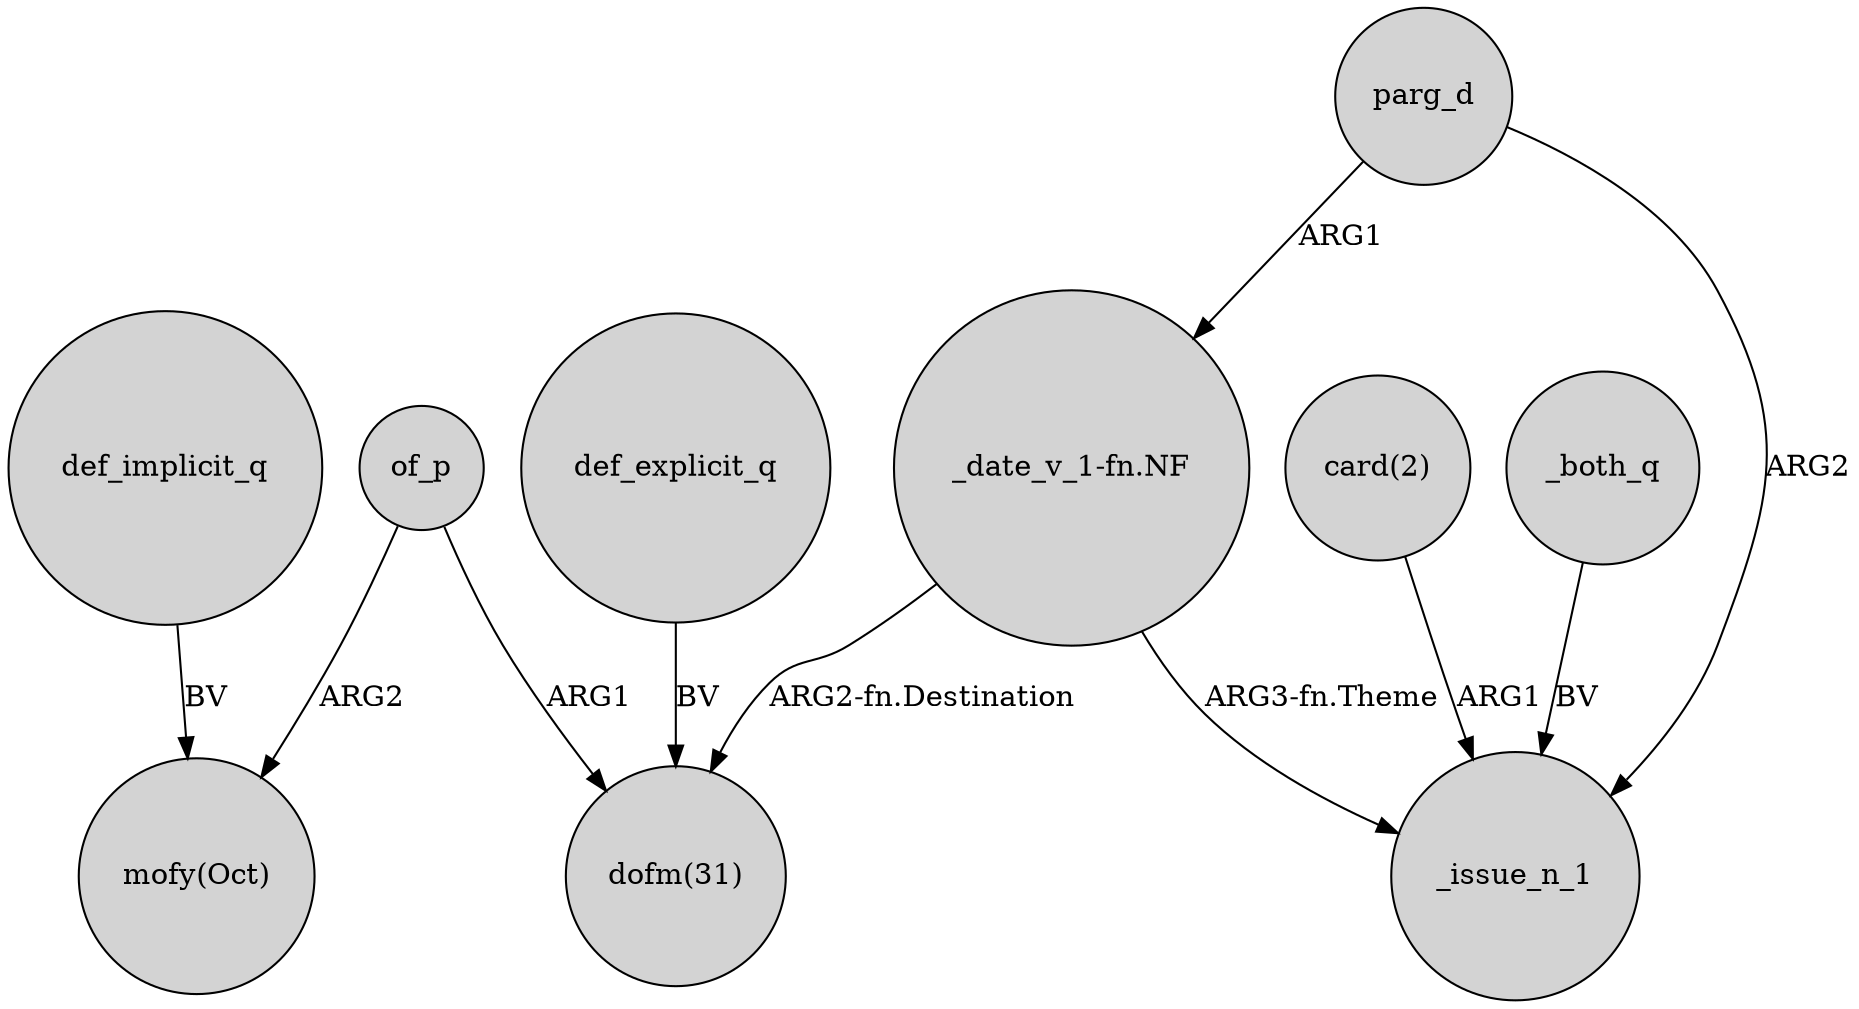 digraph {
	node [shape=circle style=filled]
	parg_d -> "_date_v_1-fn.NF" [label=ARG1]
	"_date_v_1-fn.NF" -> "dofm(31)" [label="ARG2-fn.Destination"]
	parg_d -> _issue_n_1 [label=ARG2]
	"_date_v_1-fn.NF" -> _issue_n_1 [label="ARG3-fn.Theme"]
	of_p -> "mofy(Oct)" [label=ARG2]
	def_explicit_q -> "dofm(31)" [label=BV]
	def_implicit_q -> "mofy(Oct)" [label=BV]
	"card(2)" -> _issue_n_1 [label=ARG1]
	of_p -> "dofm(31)" [label=ARG1]
	_both_q -> _issue_n_1 [label=BV]
}
